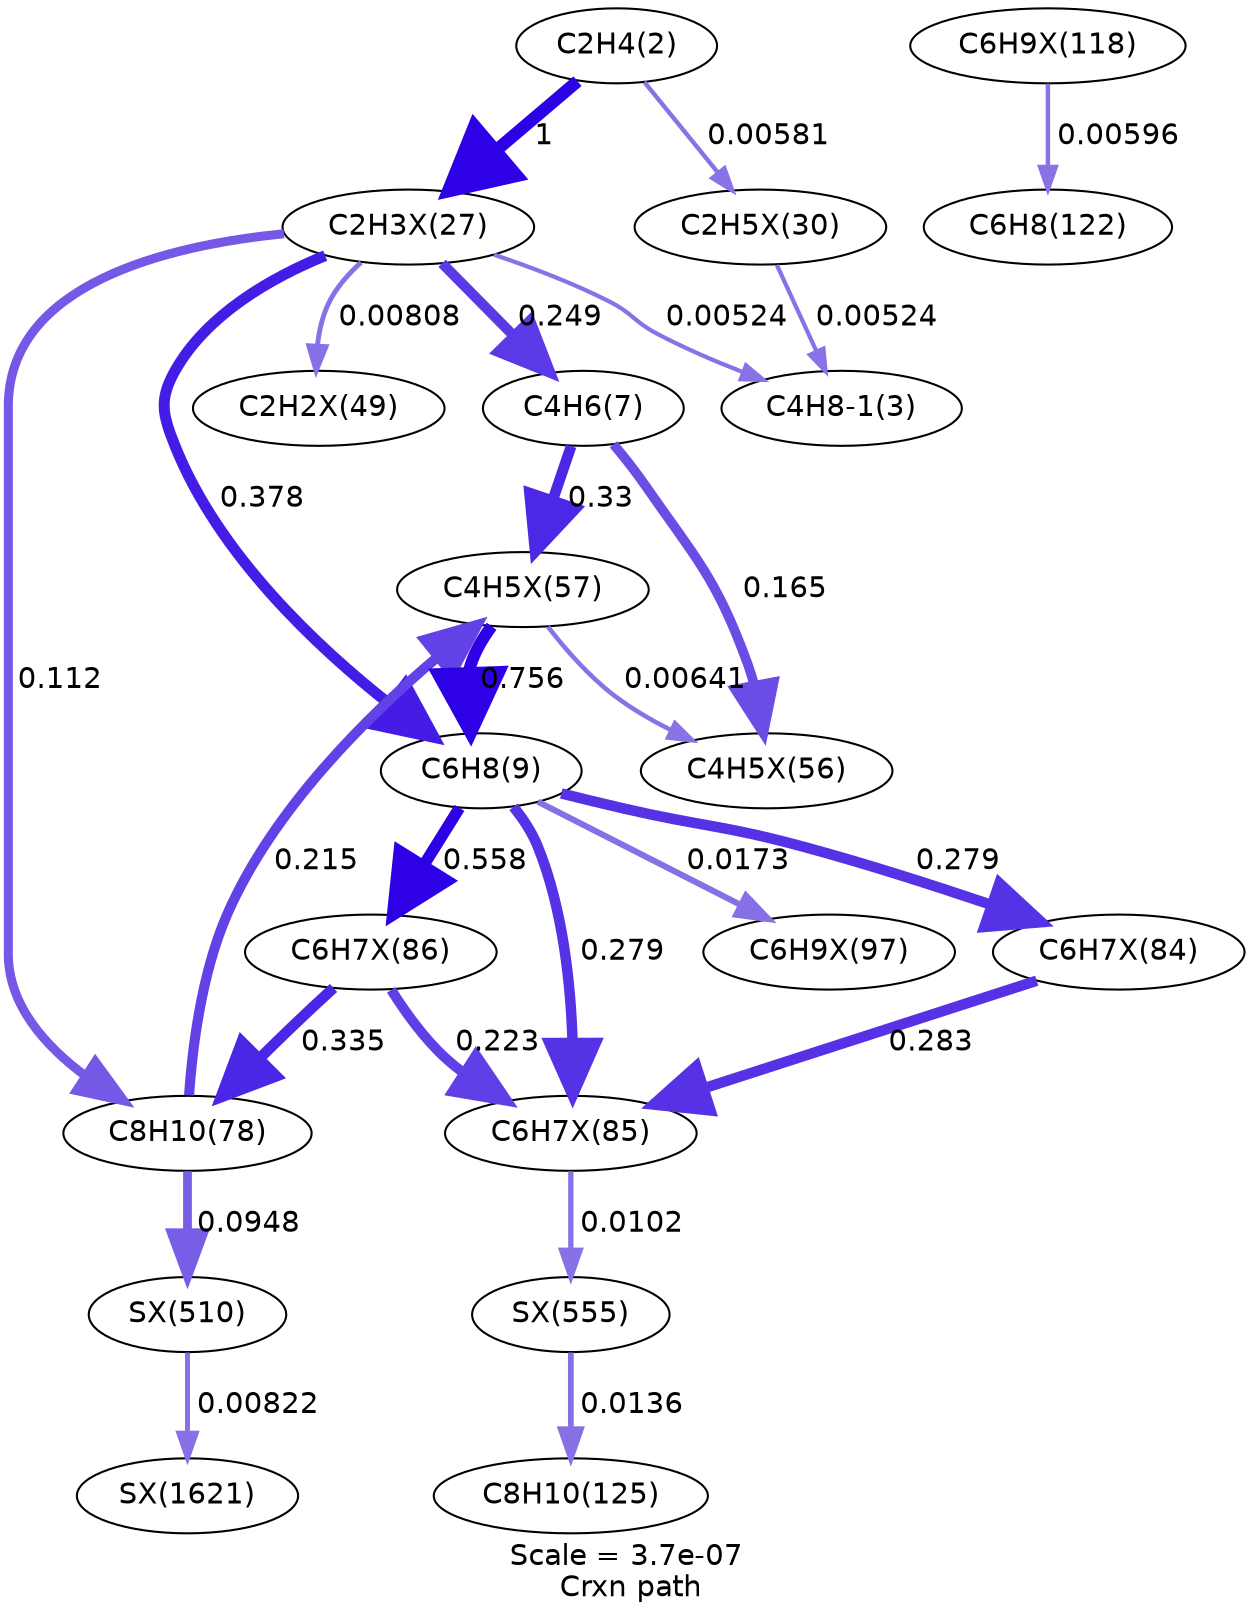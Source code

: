 digraph reaction_paths {
center=1;
s5 -> s60[fontname="Helvetica", style="setlinewidth(6)", arrowsize=3, color="0.7, 1.5, 0.9"
, label=" 1"];
s5 -> s63[fontname="Helvetica", style="setlinewidth(2.11)", arrowsize=1.06, color="0.7, 0.506, 0.9"
, label=" 0.00581"];
s60 -> s8[fontname="Helvetica", style="setlinewidth(4.95)", arrowsize=2.47, color="0.7, 0.749, 0.9"
, label=" 0.249"];
s60 -> s9[fontname="Helvetica", style="setlinewidth(5.27)", arrowsize=2.63, color="0.7, 0.878, 0.9"
, label=" 0.378"];
s60 -> s6[fontname="Helvetica", style="setlinewidth(2.04)", arrowsize=1.02, color="0.7, 0.505, 0.9"
, label=" 0.00524"];
s60 -> s10[fontname="Helvetica", style="setlinewidth(4.35)", arrowsize=2.17, color="0.7, 0.612, 0.9"
, label=" 0.112"];
s60 -> s73[fontname="Helvetica", style="setlinewidth(2.36)", arrowsize=1.18, color="0.7, 0.508, 0.9"
, label=" 0.00808"];
s8 -> s75[fontname="Helvetica", style="setlinewidth(5.16)", arrowsize=2.58, color="0.7, 0.83, 0.9"
, label=" 0.33"];
s8 -> s74[fontname="Helvetica", style="setlinewidth(4.64)", arrowsize=2.32, color="0.7, 0.665, 0.9"
, label=" 0.165"];
s75 -> s9[fontname="Helvetica", style="setlinewidth(5.79)", arrowsize=2.89, color="0.7, 1.26, 0.9"
, label=" 0.756"];
s75 -> s74[fontname="Helvetica", style="setlinewidth(2.19)", arrowsize=1.09, color="0.7, 0.506, 0.9"
, label=" 0.00641"];
s10 -> s75[fontname="Helvetica", style="setlinewidth(4.84)", arrowsize=2.42, color="0.7, 0.715, 0.9"
, label=" 0.215"];
s9 -> s85[fontname="Helvetica", style="setlinewidth(2.94)", arrowsize=1.47, color="0.7, 0.517, 0.9"
, label=" 0.0173"];
s9 -> s84[fontname="Helvetica", style="setlinewidth(5.56)", arrowsize=2.78, color="0.7, 1.06, 0.9"
, label=" 0.558"];
s9 -> s83[fontname="Helvetica", style="setlinewidth(5.04)", arrowsize=2.52, color="0.7, 0.779, 0.9"
, label=" 0.279"];
s9 -> s82[fontname="Helvetica", style="setlinewidth(5.04)", arrowsize=2.52, color="0.7, 0.779, 0.9"
, label=" 0.279"];
s63 -> s6[fontname="Helvetica", style="setlinewidth(2.04)", arrowsize=1.02, color="0.7, 0.505, 0.9"
, label=" 0.00524"];
s87 -> s11[fontname="Helvetica", style="setlinewidth(2.13)", arrowsize=1.07, color="0.7, 0.506, 0.9"
, label=" 0.00596"];
s84 -> s10[fontname="Helvetica", style="setlinewidth(5.17)", arrowsize=2.59, color="0.7, 0.835, 0.9"
, label=" 0.335"];
s84 -> s83[fontname="Helvetica", style="setlinewidth(4.87)", arrowsize=2.43, color="0.7, 0.723, 0.9"
, label=" 0.223"];
s10 -> s107[fontname="Helvetica", style="setlinewidth(4.22)", arrowsize=2.11, color="0.7, 0.595, 0.9"
, label=" 0.0948"];
s82 -> s83[fontname="Helvetica", style="setlinewidth(5.05)", arrowsize=2.52, color="0.7, 0.783, 0.9"
, label=" 0.283"];
s83 -> s108[fontname="Helvetica", style="setlinewidth(2.54)", arrowsize=1.27, color="0.7, 0.51, 0.9"
, label=" 0.0102"];
s108 -> s12[fontname="Helvetica", style="setlinewidth(2.76)", arrowsize=1.38, color="0.7, 0.514, 0.9"
, label=" 0.0136"];
s107 -> s135[fontname="Helvetica", style="setlinewidth(2.38)", arrowsize=1.19, color="0.7, 0.508, 0.9"
, label=" 0.00822"];
s5 [ fontname="Helvetica", label="C2H4(2)"];
s6 [ fontname="Helvetica", label="C4H8-1(3)"];
s8 [ fontname="Helvetica", label="C4H6(7)"];
s9 [ fontname="Helvetica", label="C6H8(9)"];
s10 [ fontname="Helvetica", label="C8H10(78)"];
s11 [ fontname="Helvetica", label="C6H8(122)"];
s12 [ fontname="Helvetica", label="C8H10(125)"];
s60 [ fontname="Helvetica", label="C2H3X(27)"];
s63 [ fontname="Helvetica", label="C2H5X(30)"];
s73 [ fontname="Helvetica", label="C2H2X(49)"];
s74 [ fontname="Helvetica", label="C4H5X(56)"];
s75 [ fontname="Helvetica", label="C4H5X(57)"];
s82 [ fontname="Helvetica", label="C6H7X(84)"];
s83 [ fontname="Helvetica", label="C6H7X(85)"];
s84 [ fontname="Helvetica", label="C6H7X(86)"];
s85 [ fontname="Helvetica", label="C6H9X(97)"];
s87 [ fontname="Helvetica", label="C6H9X(118)"];
s107 [ fontname="Helvetica", label="SX(510)"];
s108 [ fontname="Helvetica", label="SX(555)"];
s135 [ fontname="Helvetica", label="SX(1621)"];
 label = "Scale = 3.7e-07\l Crxn path";
 fontname = "Helvetica";
}
